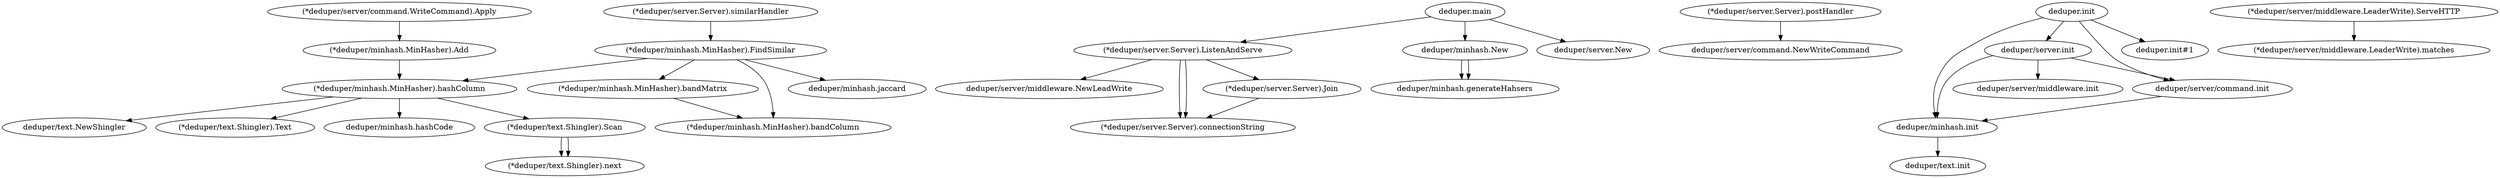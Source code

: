 digraph callgraph {
  "(*deduper/minhash.MinHasher).bandMatrix" -> "(*deduper/minhash.MinHasher).bandColumn"
  "(*deduper/server.Server).ListenAndServe" -> "deduper/server/middleware.NewLeadWrite"
  "(*deduper/server.Server).ListenAndServe" -> "(*deduper/server.Server).connectionString"
  "(*deduper/server.Server).Join" -> "(*deduper/server.Server).connectionString"
  "(*deduper/server.Server).ListenAndServe" -> "(*deduper/server.Server).Join"
  "(*deduper/server.Server).ListenAndServe" -> "(*deduper/server.Server).connectionString"
  "(*deduper/server.Server).postHandler" -> "deduper/server/command.NewWriteCommand"
  "(*deduper/minhash.MinHasher).hashColumn" -> "deduper/text.NewShingler"
  "(*deduper/minhash.MinHasher).hashColumn" -> "(*deduper/text.Shingler).Text"
  "(*deduper/minhash.MinHasher).hashColumn" -> "deduper/minhash.hashCode"
  "(*deduper/text.Shingler).Scan" -> "(*deduper/text.Shingler).next"
  "(*deduper/text.Shingler).Scan" -> "(*deduper/text.Shingler).next"
  "(*deduper/minhash.MinHasher).hashColumn" -> "(*deduper/text.Shingler).Scan"
  "(*deduper/minhash.MinHasher).FindSimilar" -> "(*deduper/minhash.MinHasher).hashColumn"
  "(*deduper/minhash.MinHasher).FindSimilar" -> "(*deduper/minhash.MinHasher).bandColumn"
  "(*deduper/minhash.MinHasher).FindSimilar" -> "(*deduper/minhash.MinHasher).bandMatrix"
  "(*deduper/minhash.MinHasher).FindSimilar" -> "deduper/minhash.jaccard"
  "(*deduper/server.Server).similarHandler" -> "(*deduper/minhash.MinHasher).FindSimilar"
  "deduper/minhash.init" -> "deduper/text.init"
  "deduper/server.init" -> "deduper/minhash.init"
  "deduper/server/command.init" -> "deduper/minhash.init"
  "deduper/server.init" -> "deduper/server/command.init"
  "deduper/server.init" -> "deduper/server/middleware.init"
  "deduper/minhash.New" -> "deduper/minhash.generateHahsers"
  "deduper/minhash.New" -> "deduper/minhash.generateHahsers"
  "deduper.main" -> "deduper/minhash.New"
  "deduper.main" -> "deduper/server.New"
  "deduper.main" -> "(*deduper/server.Server).ListenAndServe"
  "(*deduper/minhash.MinHasher).Add" -> "(*deduper/minhash.MinHasher).hashColumn"
  "(*deduper/server/command.WriteCommand).Apply" -> "(*deduper/minhash.MinHasher).Add"
  "deduper.init" -> "deduper/minhash.init"
  "deduper.init" -> "deduper/server.init"
  "deduper.init" -> "deduper/server/command.init"
  "deduper.init" -> "deduper.init#1"
  "(*deduper/server/middleware.LeaderWrite).ServeHTTP" -> "(*deduper/server/middleware.LeaderWrite).matches"
}
